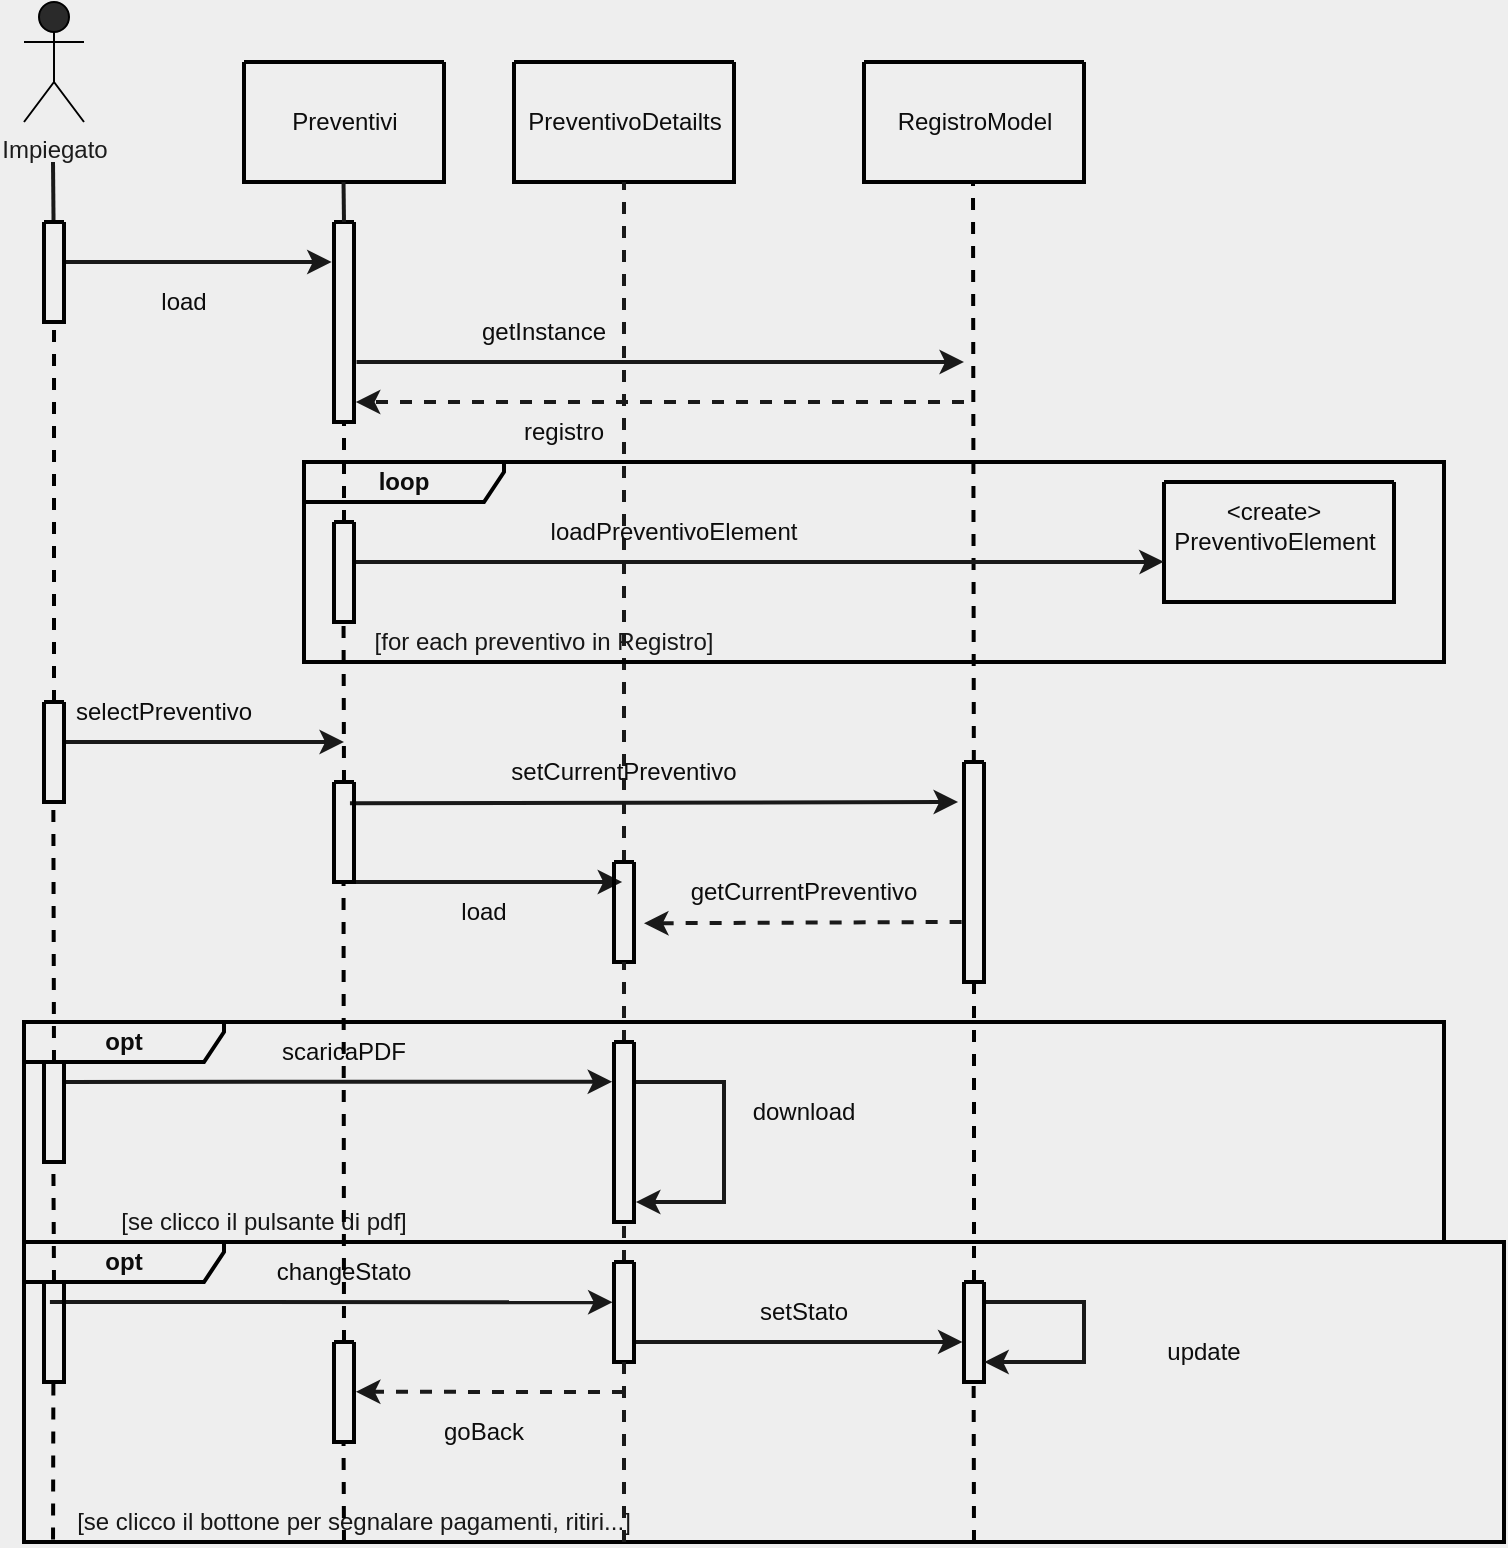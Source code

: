 <mxfile version="20.5.3" type="embed"><diagram id="ERxrzM34JgP0kjhDalQf" name="Page-1"><mxGraphModel dx="678" dy="215" grid="1" gridSize="10" guides="1" tooltips="1" connect="1" arrows="1" fold="1" page="0" pageScale="1" pageWidth="827" pageHeight="1169" background="#EEEEEE" math="0" shadow="0"><root><mxCell id="0"/><mxCell id="1" parent="0"/><mxCell id="224" value="Impiegato" style="shape=umlActor;verticalLabelPosition=bottom;verticalAlign=top;html=1;outlineConnect=0;fillColor=#2A2A2A;strokeColor=#000000;fontColor=#1C1C1C;" parent="1" vertex="1"><mxGeometry x="-80" y="60" width="30" height="60" as="geometry"/></mxCell><mxCell id="225" value="" style="endArrow=none;html=1;rounded=0;fontColor=#0D0D0D;strokeColor=#191919;strokeWidth=2;" parent="1" source="240" edge="1"><mxGeometry width="50" height="50" relative="1" as="geometry"><mxPoint x="-65.5" y="500" as="sourcePoint"/><mxPoint x="-65.5" y="140" as="targetPoint"/></mxGeometry></mxCell><mxCell id="228" value="" style="swimlane;startSize=0;strokeColor=#000000;fontColor=#0D0D0D;fillColor=#2A2A2A;strokeWidth=2;" parent="1" vertex="1"><mxGeometry x="30" y="90" width="100" height="60" as="geometry"/></mxCell><mxCell id="230" value="Preventivi" style="text;html=1;align=center;verticalAlign=middle;resizable=0;points=[];autosize=1;strokeColor=none;fillColor=none;fontColor=#0D0D0D;" parent="228" vertex="1"><mxGeometry x="10" y="15" width="80" height="30" as="geometry"/></mxCell><mxCell id="231" value="" style="swimlane;startSize=0;strokeColor=#000000;fontColor=#0D0D0D;fillColor=#2A2A2A;strokeWidth=2;" parent="1" vertex="1"><mxGeometry x="165" y="90" width="110" height="60" as="geometry"/></mxCell><mxCell id="232" value="PreventivoDetailts" style="text;html=1;align=center;verticalAlign=middle;resizable=0;points=[];autosize=1;strokeColor=none;fillColor=none;fontColor=#0D0D0D;" parent="231" vertex="1"><mxGeometry x="-5" y="15" width="120" height="30" as="geometry"/></mxCell><mxCell id="234" value="" style="endArrow=classic;html=1;rounded=0;strokeColor=#191919;strokeWidth=2;fontColor=#0D0D0D;entryX=-0.117;entryY=0.2;entryDx=0;entryDy=0;entryPerimeter=0;" parent="1" target="266" edge="1"><mxGeometry width="50" height="50" relative="1" as="geometry"><mxPoint x="-60" y="190" as="sourcePoint"/><mxPoint x="80" y="190" as="targetPoint"/></mxGeometry></mxCell><mxCell id="240" value="" style="swimlane;startSize=0;labelBackgroundColor=none;strokeColor=#000000;strokeWidth=2;fontColor=#0D0D0D;fillColor=#2A2A2A;" parent="1" vertex="1"><mxGeometry x="-70" y="170" width="10" height="50" as="geometry"/></mxCell><mxCell id="246" value="" style="endArrow=classic;html=1;rounded=0;strokeColor=#191919;strokeWidth=2;fontColor=#0D0D0D;exitX=1.126;exitY=0.7;exitDx=0;exitDy=0;exitPerimeter=0;" parent="1" source="266" edge="1"><mxGeometry width="50" height="50" relative="1" as="geometry"><mxPoint x="80" y="240" as="sourcePoint"/><mxPoint x="390" y="240" as="targetPoint"/></mxGeometry></mxCell><mxCell id="247" value="getInstance" style="text;html=1;strokeColor=none;fillColor=none;align=center;verticalAlign=middle;whiteSpace=wrap;rounded=0;labelBackgroundColor=none;strokeWidth=2;fontColor=#0D0D0D;" parent="1" vertex="1"><mxGeometry x="150" y="210" width="60" height="30" as="geometry"/></mxCell><mxCell id="266" value="" style="swimlane;startSize=0;labelBackgroundColor=none;strokeColor=#000000;strokeWidth=2;fontColor=#0D0D0D;fillColor=#2A2A2A;" parent="1" vertex="1"><mxGeometry x="75" y="170" width="10" height="100" as="geometry"/></mxCell><mxCell id="267" value="" style="endArrow=none;html=1;rounded=0;fontColor=#0D0D0D;strokeColor=#191919;strokeWidth=2;" parent="1" edge="1"><mxGeometry width="50" height="50" relative="1" as="geometry"><mxPoint x="80" y="170" as="sourcePoint"/><mxPoint x="79.76" y="150" as="targetPoint"/></mxGeometry></mxCell><mxCell id="269" value="" style="endArrow=none;html=1;rounded=0;fontColor=#0D0D0D;strokeColor=#191919;strokeWidth=2;dashed=1;startArrow=none;entryX=0.5;entryY=1;entryDx=0;entryDy=0;" parent="1" source="331" edge="1" target="231"><mxGeometry width="50" height="50" relative="1" as="geometry"><mxPoint x="230" y="860" as="sourcePoint"/><mxPoint x="229.69" y="150.0" as="targetPoint"/></mxGeometry></mxCell><mxCell id="271" value="" style="endArrow=none;dashed=1;html=1;rounded=0;entryX=0.5;entryY=1;entryDx=0;entryDy=0;strokeWidth=2;strokeColor=#000000;exitX=0.5;exitY=0;exitDx=0;exitDy=0;" parent="1" target="266" edge="1" source="328"><mxGeometry width="50" height="50" relative="1" as="geometry"><mxPoint x="80" y="400" as="sourcePoint"/><mxPoint x="120" y="290" as="targetPoint"/></mxGeometry></mxCell><mxCell id="274" value="" style="endArrow=none;dashed=1;html=1;rounded=0;entryX=0.501;entryY=1.02;entryDx=0;entryDy=0;strokeWidth=2;strokeColor=#000000;entryPerimeter=0;exitX=0.5;exitY=0;exitDx=0;exitDy=0;" parent="1" target="240" edge="1" source="329"><mxGeometry width="50" height="50" relative="1" as="geometry"><mxPoint x="-100" y="512.5" as="sourcePoint"/><mxPoint x="-65.38" y="250" as="targetPoint"/></mxGeometry></mxCell><mxCell id="287" value="load" style="text;html=1;strokeColor=none;fillColor=none;align=center;verticalAlign=middle;whiteSpace=wrap;rounded=0;labelBackgroundColor=none;strokeWidth=2;fontColor=#0D0D0D;" parent="1" vertex="1"><mxGeometry x="-30" y="195" width="60" height="30" as="geometry"/></mxCell><mxCell id="289" value="" style="swimlane;startSize=0;strokeColor=#000000;fontColor=#0D0D0D;fillColor=#2A2A2A;strokeWidth=2;" parent="1" vertex="1"><mxGeometry x="340" y="90" width="110" height="60" as="geometry"/></mxCell><mxCell id="290" value="RegistroModel" style="text;html=1;align=center;verticalAlign=middle;resizable=0;points=[];autosize=1;strokeColor=none;fillColor=none;fontColor=#0D0D0D;" parent="289" vertex="1"><mxGeometry x="5" y="15" width="100" height="30" as="geometry"/></mxCell><mxCell id="291" value="" style="endArrow=none;dashed=1;html=1;rounded=0;entryX=0.5;entryY=1;entryDx=0;entryDy=0;strokeWidth=2;strokeColor=#000000;startArrow=none;" parent="1" source="333" edge="1"><mxGeometry width="50" height="50" relative="1" as="geometry"><mxPoint x="395" y="873.2" as="sourcePoint"/><mxPoint x="394.5" y="150" as="targetPoint"/></mxGeometry></mxCell><mxCell id="294" value="" style="endArrow=classic;html=1;rounded=0;strokeColor=#191919;strokeWidth=2;fontColor=#0D0D0D;dashed=1;entryX=1.091;entryY=0.9;entryDx=0;entryDy=0;entryPerimeter=0;" parent="1" edge="1" target="266"><mxGeometry width="50" height="50" relative="1" as="geometry"><mxPoint x="390" y="260" as="sourcePoint"/><mxPoint x="90" y="260" as="targetPoint"/></mxGeometry></mxCell><mxCell id="295" value="registro" style="text;html=1;strokeColor=none;fillColor=none;align=center;verticalAlign=middle;whiteSpace=wrap;rounded=0;labelBackgroundColor=none;strokeWidth=2;fontColor=#0D0D0D;" parent="1" vertex="1"><mxGeometry x="160" y="260" width="60" height="30" as="geometry"/></mxCell><mxCell id="296" value="&lt;b&gt;loop&lt;/b&gt;" style="shape=umlFrame;whiteSpace=wrap;html=1;labelBackgroundColor=none;strokeColor=#000000;strokeWidth=2;fontColor=#0D0D0D;fillColor=none;width=100;height=20;" parent="1" vertex="1"><mxGeometry x="60" y="290" width="570" height="100" as="geometry"/></mxCell><mxCell id="297" value="" style="swimlane;startSize=0;strokeColor=#000000;fontColor=#0D0D0D;fillColor=#2A2A2A;strokeWidth=2;" parent="1" vertex="1"><mxGeometry x="490" y="300" width="115" height="60" as="geometry"/></mxCell><mxCell id="298" value="PreventivoElement" style="text;html=1;align=center;verticalAlign=middle;resizable=0;points=[];autosize=1;strokeColor=none;fillColor=none;fontColor=#0D0D0D;" parent="297" vertex="1"><mxGeometry x="-5" y="15" width="120" height="30" as="geometry"/></mxCell><mxCell id="302" value="&amp;lt;create&amp;gt;" style="text;html=1;strokeColor=none;fillColor=none;align=center;verticalAlign=middle;whiteSpace=wrap;rounded=0;labelBackgroundColor=none;strokeWidth=2;fontColor=#0D0D0D;" parent="297" vertex="1"><mxGeometry x="25" width="60" height="30" as="geometry"/></mxCell><mxCell id="299" value="" style="endArrow=classic;html=1;rounded=0;strokeColor=#191919;strokeWidth=2;fontColor=#0D0D0D;entryX=-0.001;entryY=0.664;entryDx=0;entryDy=0;entryPerimeter=0;" parent="1" target="297" edge="1"><mxGeometry width="50" height="50" relative="1" as="geometry"><mxPoint x="85" y="340" as="sourcePoint"/><mxPoint x="395" y="340" as="targetPoint"/><Array as="points"><mxPoint x="480" y="340"/></Array></mxGeometry></mxCell><mxCell id="300" value="loadPreventivoElement" style="text;html=1;strokeColor=none;fillColor=none;align=center;verticalAlign=middle;whiteSpace=wrap;rounded=0;labelBackgroundColor=none;strokeWidth=2;fontColor=#0D0D0D;" parent="1" vertex="1"><mxGeometry x="180" y="310" width="130" height="30" as="geometry"/></mxCell><mxCell id="301" value="&lt;font color=&quot;#171717&quot;&gt;[for each preventivo in Registro]&lt;/font&gt;" style="text;html=1;strokeColor=none;fillColor=none;align=center;verticalAlign=middle;whiteSpace=wrap;rounded=0;" parent="1" vertex="1"><mxGeometry x="60" y="370" width="240" height="20" as="geometry"/></mxCell><mxCell id="303" value="" style="endArrow=classic;html=1;rounded=0;strokeColor=#191919;strokeWidth=2;fontColor=#0D0D0D;" parent="1" edge="1"><mxGeometry width="50" height="50" relative="1" as="geometry"><mxPoint x="-60" y="430" as="sourcePoint"/><mxPoint x="80" y="430" as="targetPoint"/></mxGeometry></mxCell><mxCell id="304" value="selectPreventivo" style="text;html=1;strokeColor=none;fillColor=none;align=center;verticalAlign=middle;whiteSpace=wrap;rounded=0;labelBackgroundColor=none;strokeWidth=2;fontColor=#0D0D0D;" parent="1" vertex="1"><mxGeometry x="-40" y="400" width="60" height="30" as="geometry"/></mxCell><mxCell id="305" value="" style="endArrow=classic;html=1;rounded=0;strokeColor=#191919;strokeWidth=2;fontColor=#0D0D0D;exitX=1.095;exitY=0.883;exitDx=0;exitDy=0;exitPerimeter=0;" parent="1" edge="1"><mxGeometry width="50" height="50" relative="1" as="geometry"><mxPoint x="82.98" y="460.64" as="sourcePoint"/><mxPoint x="387.03" y="460" as="targetPoint"/></mxGeometry></mxCell><mxCell id="306" value="setCurrentPreventivo" style="text;html=1;strokeColor=none;fillColor=none;align=center;verticalAlign=middle;whiteSpace=wrap;rounded=0;labelBackgroundColor=none;strokeWidth=2;fontColor=#0D0D0D;" parent="1" vertex="1"><mxGeometry x="190" y="430" width="60" height="30" as="geometry"/></mxCell><mxCell id="307" value="" style="endArrow=classic;html=1;rounded=0;strokeColor=#191919;strokeWidth=2;fontColor=#0D0D0D;entryX=-0.092;entryY=0.25;entryDx=0;entryDy=0;entryPerimeter=0;" parent="1" edge="1"><mxGeometry width="50" height="50" relative="1" as="geometry"><mxPoint x="85" y="500" as="sourcePoint"/><mxPoint x="219.08" y="500" as="targetPoint"/></mxGeometry></mxCell><mxCell id="308" value="load" style="text;html=1;strokeColor=none;fillColor=none;align=center;verticalAlign=middle;whiteSpace=wrap;rounded=0;labelBackgroundColor=none;strokeWidth=2;fontColor=#0D0D0D;" parent="1" vertex="1"><mxGeometry x="120" y="500" width="60" height="30" as="geometry"/></mxCell><mxCell id="309" value="" style="endArrow=classic;html=1;rounded=0;strokeColor=#191919;strokeWidth=2;fontColor=#0D0D0D;exitX=-0.118;exitY=0.727;exitDx=0;exitDy=0;exitPerimeter=0;dashed=1;" parent="1" edge="1" source="333"><mxGeometry width="50" height="50" relative="1" as="geometry"><mxPoint x="400" y="520" as="sourcePoint"/><mxPoint x="230.0" y="520.64" as="targetPoint"/></mxGeometry></mxCell><mxCell id="311" value="&lt;b&gt;opt&lt;/b&gt;" style="shape=umlFrame;whiteSpace=wrap;html=1;labelBackgroundColor=none;strokeColor=#000000;strokeWidth=2;fontColor=#0D0D0D;fillColor=none;width=100;height=20;" parent="1" vertex="1"><mxGeometry x="-80" y="680" width="740" height="150" as="geometry"/></mxCell><mxCell id="310" value="getCurrentPreventivo" style="text;html=1;strokeColor=none;fillColor=none;align=center;verticalAlign=middle;whiteSpace=wrap;rounded=0;labelBackgroundColor=none;strokeWidth=2;fontColor=#0D0D0D;" parent="1" vertex="1"><mxGeometry x="280" y="490" width="60" height="30" as="geometry"/></mxCell><mxCell id="312" value="&lt;b&gt;opt&lt;/b&gt;" style="shape=umlFrame;whiteSpace=wrap;html=1;labelBackgroundColor=none;strokeColor=#000000;strokeWidth=2;fontColor=#0D0D0D;fillColor=none;width=100;height=20;" parent="1" vertex="1"><mxGeometry x="-80" y="570" width="710" height="110" as="geometry"/></mxCell><mxCell id="313" value="" style="endArrow=classic;html=1;rounded=0;strokeColor=#191919;strokeWidth=2;fontColor=#0D0D0D;entryX=-0.093;entryY=0.221;entryDx=0;entryDy=0;entryPerimeter=0;exitX=1.024;exitY=0.199;exitDx=0;exitDy=0;exitPerimeter=0;" parent="1" edge="1" target="335" source="338"><mxGeometry width="50" height="50" relative="1" as="geometry"><mxPoint x="-50" y="600" as="sourcePoint"/><mxPoint x="230" y="600" as="targetPoint"/></mxGeometry></mxCell><mxCell id="314" value="scaricaPDF" style="text;html=1;strokeColor=none;fillColor=none;align=center;verticalAlign=middle;whiteSpace=wrap;rounded=0;labelBackgroundColor=none;strokeWidth=2;fontColor=#0D0D0D;" parent="1" vertex="1"><mxGeometry x="50" y="570" width="60" height="30" as="geometry"/></mxCell><mxCell id="315" value="" style="endArrow=classic;html=1;rounded=0;strokeColor=#191919;strokeWidth=2;fontColor=#0D0D0D;entryX=1.096;entryY=0.889;entryDx=0;entryDy=0;entryPerimeter=0;exitX=1.071;exitY=0.222;exitDx=0;exitDy=0;exitPerimeter=0;" parent="1" edge="1" target="335" source="335"><mxGeometry width="50" height="50" relative="1" as="geometry"><mxPoint x="230" y="600" as="sourcePoint"/><mxPoint x="230" y="670" as="targetPoint"/><Array as="points"><mxPoint x="270" y="600"/><mxPoint x="270" y="660"/></Array></mxGeometry></mxCell><mxCell id="316" value="download" style="text;html=1;strokeColor=none;fillColor=none;align=center;verticalAlign=middle;whiteSpace=wrap;rounded=0;labelBackgroundColor=none;strokeWidth=2;fontColor=#0D0D0D;" parent="1" vertex="1"><mxGeometry x="280" y="600" width="60" height="30" as="geometry"/></mxCell><mxCell id="318" value="" style="endArrow=classic;html=1;rounded=0;strokeColor=#191919;strokeWidth=2;fontColor=#0D0D0D;entryX=-0.072;entryY=0.402;entryDx=0;entryDy=0;entryPerimeter=0;" parent="1" edge="1" target="341"><mxGeometry width="50" height="50" relative="1" as="geometry"><mxPoint x="-67.04" y="710" as="sourcePoint"/><mxPoint x="230" y="710" as="targetPoint"/></mxGeometry></mxCell><mxCell id="319" value="changeStato" style="text;html=1;strokeColor=none;fillColor=none;align=center;verticalAlign=middle;whiteSpace=wrap;rounded=0;labelBackgroundColor=none;strokeWidth=2;fontColor=#0D0D0D;" parent="1" vertex="1"><mxGeometry x="50" y="680" width="60" height="30" as="geometry"/></mxCell><mxCell id="320" value="" style="endArrow=classic;html=1;rounded=0;strokeColor=#191919;strokeWidth=2;fontColor=#0D0D0D;entryX=-0.076;entryY=0.599;entryDx=0;entryDy=0;entryPerimeter=0;exitX=1.077;exitY=0.799;exitDx=0;exitDy=0;exitPerimeter=0;" parent="1" edge="1" target="343" source="341"><mxGeometry width="50" height="50" relative="1" as="geometry"><mxPoint x="240" y="730" as="sourcePoint"/><mxPoint x="374.08" y="730" as="targetPoint"/></mxGeometry></mxCell><mxCell id="321" value="setStato" style="text;html=1;strokeColor=none;fillColor=none;align=center;verticalAlign=middle;whiteSpace=wrap;rounded=0;labelBackgroundColor=none;strokeWidth=2;fontColor=#0D0D0D;" parent="1" vertex="1"><mxGeometry x="280" y="700" width="60" height="30" as="geometry"/></mxCell><mxCell id="322" value="&lt;font color=&quot;#171717&quot;&gt;[se clicco il pulsante di pdf]&lt;/font&gt;" style="text;html=1;strokeColor=none;fillColor=none;align=center;verticalAlign=middle;whiteSpace=wrap;rounded=0;" parent="1" vertex="1"><mxGeometry x="-80" y="660" width="240" height="20" as="geometry"/></mxCell><mxCell id="323" value="&lt;font color=&quot;#171717&quot;&gt;[se clicco il bottone per segnalare pagamenti, ritiri...]&lt;/font&gt;" style="text;html=1;strokeColor=none;fillColor=none;align=center;verticalAlign=middle;whiteSpace=wrap;rounded=0;" parent="1" vertex="1"><mxGeometry x="-80" y="810" width="330" height="20" as="geometry"/></mxCell><mxCell id="324" value="" style="endArrow=classic;html=1;rounded=0;strokeColor=#191919;strokeWidth=2;fontColor=#0D0D0D;dashed=1;entryX=1.096;entryY=0.498;entryDx=0;entryDy=0;entryPerimeter=0;" parent="1" edge="1" target="339"><mxGeometry width="50" height="50" relative="1" as="geometry"><mxPoint x="220" y="755" as="sourcePoint"/><mxPoint x="80" y="755" as="targetPoint"/></mxGeometry></mxCell><mxCell id="327" value="goBack" style="text;html=1;strokeColor=none;fillColor=none;align=center;verticalAlign=middle;whiteSpace=wrap;rounded=0;labelBackgroundColor=none;strokeWidth=2;fontColor=#0D0D0D;" parent="1" vertex="1"><mxGeometry x="120" y="760" width="60" height="30" as="geometry"/></mxCell><mxCell id="328" value="" style="swimlane;startSize=0;labelBackgroundColor=none;strokeColor=#000000;strokeWidth=2;fontColor=#0D0D0D;fillColor=#2A2A2A;" parent="1" vertex="1"><mxGeometry x="75" y="320" width="10" height="50" as="geometry"/></mxCell><mxCell id="329" value="" style="swimlane;startSize=0;labelBackgroundColor=none;strokeColor=#000000;strokeWidth=2;fontColor=#0D0D0D;fillColor=#2A2A2A;" parent="1" vertex="1"><mxGeometry x="-70" y="410" width="10" height="50" as="geometry"/></mxCell><mxCell id="330" value="" style="swimlane;startSize=0;labelBackgroundColor=none;strokeColor=#000000;strokeWidth=2;fontColor=#0D0D0D;fillColor=#2A2A2A;" parent="1" vertex="1"><mxGeometry x="75" y="450" width="10" height="50" as="geometry"/></mxCell><mxCell id="331" value="" style="swimlane;startSize=0;labelBackgroundColor=none;strokeColor=#000000;strokeWidth=2;fontColor=#0D0D0D;fillColor=#2A2A2A;" parent="1" vertex="1"><mxGeometry x="215" y="490" width="10" height="50" as="geometry"/></mxCell><mxCell id="332" value="" style="endArrow=none;html=1;rounded=0;fontColor=#0D0D0D;strokeColor=#191919;strokeWidth=2;dashed=1;startArrow=none;" parent="1" source="335" target="331" edge="1"><mxGeometry width="50" height="50" relative="1" as="geometry"><mxPoint x="230" y="860" as="sourcePoint"/><mxPoint x="229.69" y="150" as="targetPoint"/></mxGeometry></mxCell><mxCell id="333" value="" style="swimlane;startSize=0;labelBackgroundColor=none;strokeColor=#000000;strokeWidth=2;fontColor=#0D0D0D;fillColor=#2A2A2A;" parent="1" vertex="1"><mxGeometry x="390" y="440" width="10" height="110" as="geometry"/></mxCell><mxCell id="334" value="" style="endArrow=none;dashed=1;html=1;rounded=0;entryX=0.5;entryY=1;entryDx=0;entryDy=0;strokeWidth=2;strokeColor=#000000;exitX=0.5;exitY=0;exitDx=0;exitDy=0;fontStyle=1" parent="1" target="333" edge="1" source="343"><mxGeometry width="50" height="50" relative="1" as="geometry"><mxPoint x="395" y="680" as="sourcePoint"/><mxPoint x="394.5" y="150" as="targetPoint"/></mxGeometry></mxCell><mxCell id="335" value="" style="swimlane;startSize=0;labelBackgroundColor=none;strokeColor=#000000;strokeWidth=2;fontColor=#0D0D0D;fillColor=#2A2A2A;" parent="1" vertex="1"><mxGeometry x="215" y="580" width="10" height="90" as="geometry"/></mxCell><mxCell id="336" value="" style="endArrow=none;html=1;rounded=0;fontColor=#0D0D0D;strokeColor=#191919;strokeWidth=2;dashed=1;startArrow=none;" parent="1" source="341" target="335" edge="1"><mxGeometry width="50" height="50" relative="1" as="geometry"><mxPoint x="230" y="860" as="sourcePoint"/><mxPoint x="220.725" y="540" as="targetPoint"/></mxGeometry></mxCell><mxCell id="338" value="" style="swimlane;startSize=0;labelBackgroundColor=none;strokeColor=#000000;strokeWidth=2;fontColor=#0D0D0D;fillColor=#2A2A2A;" parent="1" vertex="1"><mxGeometry x="-70" y="590" width="10" height="50" as="geometry"/></mxCell><mxCell id="339" value="" style="swimlane;startSize=0;labelBackgroundColor=none;strokeColor=#000000;strokeWidth=2;fontColor=#0D0D0D;fillColor=#2A2A2A;" parent="1" vertex="1"><mxGeometry x="75" y="730" width="10" height="50" as="geometry"/></mxCell><mxCell id="340" value="" style="swimlane;startSize=0;labelBackgroundColor=none;strokeColor=#000000;strokeWidth=2;fontColor=#0D0D0D;fillColor=#2A2A2A;" parent="1" vertex="1"><mxGeometry x="-70" y="700" width="10" height="50" as="geometry"/></mxCell><mxCell id="341" value="" style="swimlane;startSize=0;labelBackgroundColor=none;strokeColor=#000000;strokeWidth=2;fontColor=#0D0D0D;fillColor=#2A2A2A;" parent="1" vertex="1"><mxGeometry x="215" y="690" width="10" height="50" as="geometry"/></mxCell><mxCell id="342" value="" style="endArrow=none;html=1;rounded=0;fontColor=#0D0D0D;strokeColor=#191919;strokeWidth=2;dashed=1;" parent="1" target="341" edge="1"><mxGeometry width="50" height="50" relative="1" as="geometry"><mxPoint x="220" y="830" as="sourcePoint"/><mxPoint x="221.915" y="670" as="targetPoint"/></mxGeometry></mxCell><mxCell id="343" value="" style="swimlane;startSize=0;labelBackgroundColor=none;strokeColor=#000000;strokeWidth=2;fontColor=#0D0D0D;fillColor=#2A2A2A;" parent="1" vertex="1"><mxGeometry x="390" y="700" width="10" height="50" as="geometry"/></mxCell><mxCell id="344" value="" style="endArrow=classic;html=1;rounded=0;strokeColor=#191919;strokeWidth=2;fontColor=#0D0D0D;entryX=1.013;entryY=0.8;entryDx=0;entryDy=0;exitX=1.099;exitY=0.2;exitDx=0;exitDy=0;exitPerimeter=0;entryPerimeter=0;" parent="1" target="343" edge="1" source="343"><mxGeometry width="50" height="50" relative="1" as="geometry"><mxPoint x="410" y="710" as="sourcePoint"/><mxPoint x="410" y="780" as="targetPoint"/><Array as="points"><mxPoint x="450" y="710"/><mxPoint x="450" y="740"/></Array></mxGeometry></mxCell><mxCell id="345" value="update" style="text;html=1;strokeColor=none;fillColor=none;align=center;verticalAlign=middle;whiteSpace=wrap;rounded=0;labelBackgroundColor=none;strokeWidth=2;fontColor=#0D0D0D;" parent="1" vertex="1"><mxGeometry x="480" y="720" width="60" height="30" as="geometry"/></mxCell><mxCell id="346" value="" style="endArrow=none;dashed=1;html=1;rounded=0;entryX=0.5;entryY=1;entryDx=0;entryDy=0;strokeWidth=2;strokeColor=#000000;" edge="1" parent="1"><mxGeometry width="50" height="50" relative="1" as="geometry"><mxPoint x="395" y="830" as="sourcePoint"/><mxPoint x="394.82" y="750" as="targetPoint"/></mxGeometry></mxCell><mxCell id="347" value="" style="endArrow=none;dashed=1;html=1;rounded=0;entryX=0.5;entryY=1;entryDx=0;entryDy=0;strokeWidth=2;strokeColor=#000000;exitX=0.5;exitY=0;exitDx=0;exitDy=0;" edge="1" parent="1" source="330"><mxGeometry width="50" height="50" relative="1" as="geometry"><mxPoint x="79.77" y="420" as="sourcePoint"/><mxPoint x="79.77" y="370" as="targetPoint"/></mxGeometry></mxCell><mxCell id="348" value="" style="endArrow=none;dashed=1;html=1;rounded=0;entryX=0.5;entryY=1;entryDx=0;entryDy=0;strokeWidth=2;strokeColor=#000000;exitX=0.5;exitY=0;exitDx=0;exitDy=0;" edge="1" parent="1" source="339"><mxGeometry width="50" height="50" relative="1" as="geometry"><mxPoint x="80" y="570" as="sourcePoint"/><mxPoint x="79.77" y="500" as="targetPoint"/></mxGeometry></mxCell><mxCell id="349" value="" style="endArrow=none;dashed=1;html=1;rounded=0;entryX=0.5;entryY=1;entryDx=0;entryDy=0;strokeWidth=2;strokeColor=#000000;" edge="1" parent="1"><mxGeometry width="50" height="50" relative="1" as="geometry"><mxPoint x="80" y="830" as="sourcePoint"/><mxPoint x="79.77" y="780" as="targetPoint"/></mxGeometry></mxCell><mxCell id="350" value="" style="endArrow=none;dashed=1;html=1;rounded=0;entryX=0.501;entryY=1.02;entryDx=0;entryDy=0;strokeWidth=2;strokeColor=#000000;entryPerimeter=0;" edge="1" parent="1"><mxGeometry width="50" height="50" relative="1" as="geometry"><mxPoint x="-65" y="590" as="sourcePoint"/><mxPoint x="-65.33" y="460" as="targetPoint"/></mxGeometry></mxCell><mxCell id="351" value="" style="endArrow=none;dashed=1;html=1;rounded=0;entryX=0.501;entryY=1.02;entryDx=0;entryDy=0;strokeWidth=2;strokeColor=#000000;entryPerimeter=0;" edge="1" parent="1"><mxGeometry width="50" height="50" relative="1" as="geometry"><mxPoint x="-65" y="700" as="sourcePoint"/><mxPoint x="-65.31" y="640" as="targetPoint"/></mxGeometry></mxCell><mxCell id="352" value="" style="endArrow=none;dashed=1;html=1;rounded=0;entryX=0.501;entryY=1.02;entryDx=0;entryDy=0;strokeWidth=2;strokeColor=#000000;entryPerimeter=0;exitX=0.044;exitY=0.935;exitDx=0;exitDy=0;exitPerimeter=0;" edge="1" parent="1" source="323"><mxGeometry width="50" height="50" relative="1" as="geometry"><mxPoint x="-65" y="810" as="sourcePoint"/><mxPoint x="-65.31" y="750" as="targetPoint"/></mxGeometry></mxCell></root></mxGraphModel></diagram></mxfile>